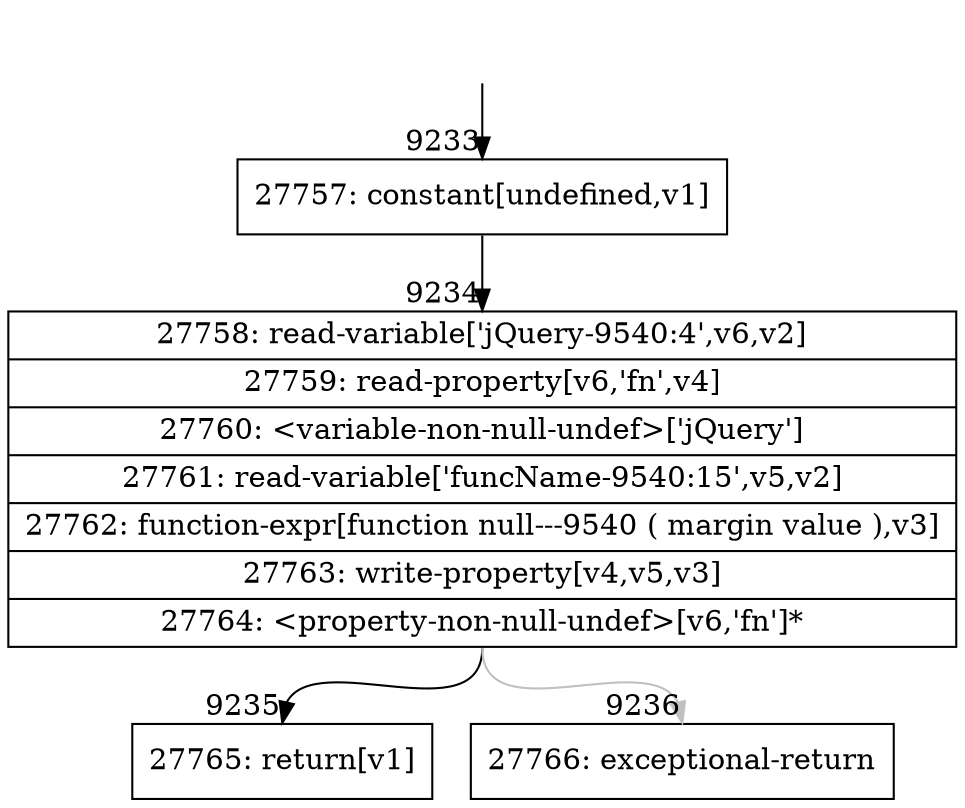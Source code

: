 digraph {
rankdir="TD"
BB_entry575[shape=none,label=""];
BB_entry575 -> BB9233 [tailport=s, headport=n, headlabel="    9233"]
BB9233 [shape=record label="{27757: constant[undefined,v1]}" ] 
BB9233 -> BB9234 [tailport=s, headport=n, headlabel="      9234"]
BB9234 [shape=record label="{27758: read-variable['jQuery-9540:4',v6,v2]|27759: read-property[v6,'fn',v4]|27760: \<variable-non-null-undef\>['jQuery']|27761: read-variable['funcName-9540:15',v5,v2]|27762: function-expr[function null---9540 ( margin value ),v3]|27763: write-property[v4,v5,v3]|27764: \<property-non-null-undef\>[v6,'fn']*}" ] 
BB9234 -> BB9235 [tailport=s, headport=n, headlabel="      9235"]
BB9234 -> BB9236 [tailport=s, headport=n, color=gray, headlabel="      9236"]
BB9235 [shape=record label="{27765: return[v1]}" ] 
BB9236 [shape=record label="{27766: exceptional-return}" ] 
}
